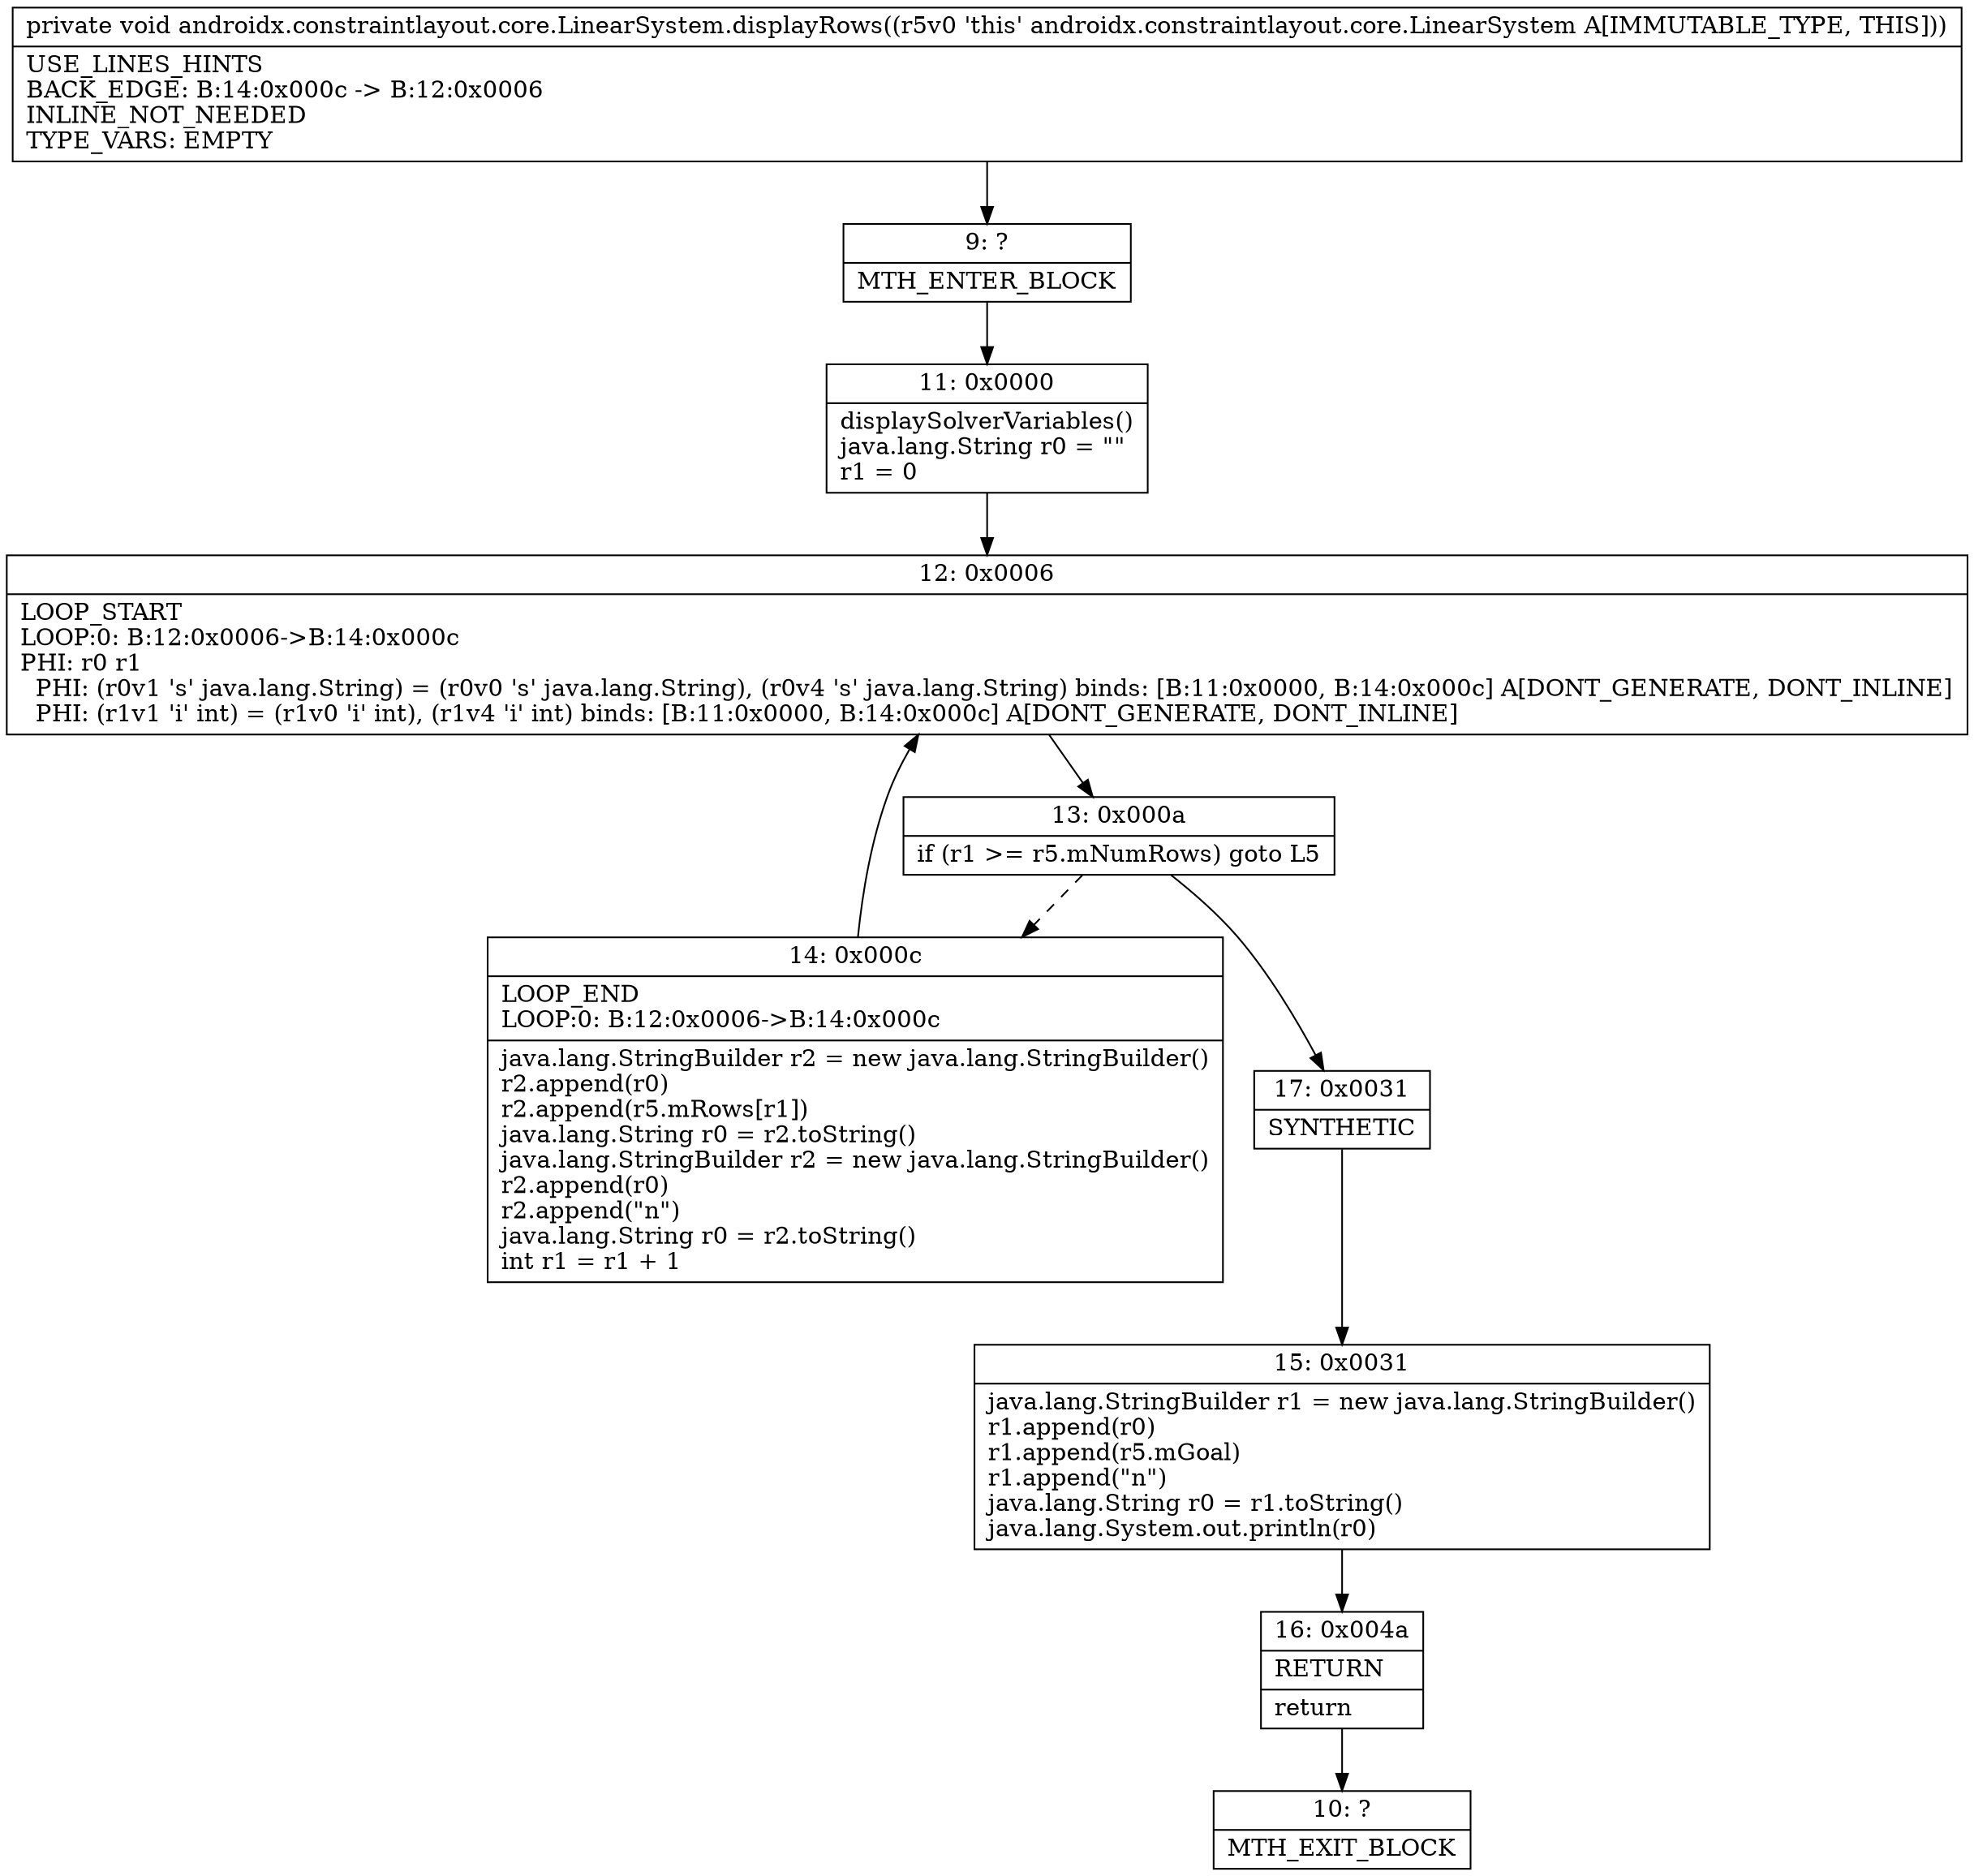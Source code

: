 digraph "CFG forandroidx.constraintlayout.core.LinearSystem.displayRows()V" {
Node_9 [shape=record,label="{9\:\ ?|MTH_ENTER_BLOCK\l}"];
Node_11 [shape=record,label="{11\:\ 0x0000|displaySolverVariables()\ljava.lang.String r0 = \"\"\lr1 = 0\l}"];
Node_12 [shape=record,label="{12\:\ 0x0006|LOOP_START\lLOOP:0: B:12:0x0006\-\>B:14:0x000c\lPHI: r0 r1 \l  PHI: (r0v1 's' java.lang.String) = (r0v0 's' java.lang.String), (r0v4 's' java.lang.String) binds: [B:11:0x0000, B:14:0x000c] A[DONT_GENERATE, DONT_INLINE]\l  PHI: (r1v1 'i' int) = (r1v0 'i' int), (r1v4 'i' int) binds: [B:11:0x0000, B:14:0x000c] A[DONT_GENERATE, DONT_INLINE]\l}"];
Node_13 [shape=record,label="{13\:\ 0x000a|if (r1 \>= r5.mNumRows) goto L5\l}"];
Node_14 [shape=record,label="{14\:\ 0x000c|LOOP_END\lLOOP:0: B:12:0x0006\-\>B:14:0x000c\l|java.lang.StringBuilder r2 = new java.lang.StringBuilder()\lr2.append(r0)\lr2.append(r5.mRows[r1])\ljava.lang.String r0 = r2.toString()\ljava.lang.StringBuilder r2 = new java.lang.StringBuilder()\lr2.append(r0)\lr2.append(\"n\")\ljava.lang.String r0 = r2.toString()\lint r1 = r1 + 1\l}"];
Node_17 [shape=record,label="{17\:\ 0x0031|SYNTHETIC\l}"];
Node_15 [shape=record,label="{15\:\ 0x0031|java.lang.StringBuilder r1 = new java.lang.StringBuilder()\lr1.append(r0)\lr1.append(r5.mGoal)\lr1.append(\"n\")\ljava.lang.String r0 = r1.toString()\ljava.lang.System.out.println(r0)\l}"];
Node_16 [shape=record,label="{16\:\ 0x004a|RETURN\l|return\l}"];
Node_10 [shape=record,label="{10\:\ ?|MTH_EXIT_BLOCK\l}"];
MethodNode[shape=record,label="{private void androidx.constraintlayout.core.LinearSystem.displayRows((r5v0 'this' androidx.constraintlayout.core.LinearSystem A[IMMUTABLE_TYPE, THIS]))  | USE_LINES_HINTS\lBACK_EDGE: B:14:0x000c \-\> B:12:0x0006\lINLINE_NOT_NEEDED\lTYPE_VARS: EMPTY\l}"];
MethodNode -> Node_9;Node_9 -> Node_11;
Node_11 -> Node_12;
Node_12 -> Node_13;
Node_13 -> Node_14[style=dashed];
Node_13 -> Node_17;
Node_14 -> Node_12;
Node_17 -> Node_15;
Node_15 -> Node_16;
Node_16 -> Node_10;
}

